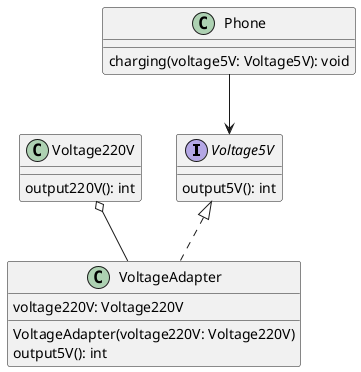 @startuml
'https://plantuml.com/class-diagram

interface Voltage5V{
    output5V(): int
}
class Voltage220V{
    output220V(): int
}
class VoltageAdapter{
    voltage220V: Voltage220V
    VoltageAdapter(voltage220V: Voltage220V)
    output5V(): int
}
class Phone{
    charging(voltage5V: Voltage5V): void
}

Voltage5V <|.. VoltageAdapter
'聚合(通过set注入)
Voltage220V o-- VoltageAdapter
Phone --> Voltage5V


@enduml